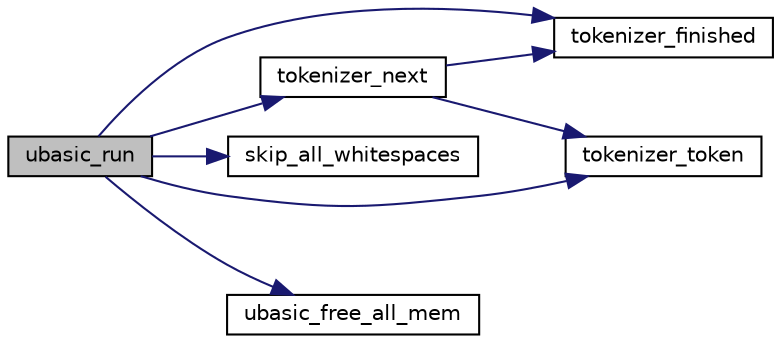 digraph G
{
  edge [fontname="Helvetica",fontsize="10",labelfontname="Helvetica",labelfontsize="10"];
  node [fontname="Helvetica",fontsize="10",shape=record];
  rankdir="LR";
  Node1 [label="ubasic_run",height=0.2,width=0.4,color="black", fillcolor="grey75", style="filled" fontcolor="black"];
  Node1 -> Node2 [color="midnightblue",fontsize="10",style="solid",fontname="Helvetica"];
  Node2 [label="tokenizer_finished",height=0.2,width=0.4,color="black", fillcolor="white", style="filled",URL="$tokenizer_8c.html#a5c2310421eeccd03f6aee214ded8159b"];
  Node1 -> Node3 [color="midnightblue",fontsize="10",style="solid",fontname="Helvetica"];
  Node3 [label="tokenizer_token",height=0.2,width=0.4,color="black", fillcolor="white", style="filled",URL="$tokenizer_8c.html#aa49af21826f177d115a28db11be99c1d"];
  Node1 -> Node4 [color="midnightblue",fontsize="10",style="solid",fontname="Helvetica"];
  Node4 [label="skip_all_whitespaces",height=0.2,width=0.4,color="black", fillcolor="white", style="filled",URL="$tokenizer_8c.html#a0ac73043946f7efab0d3a25fcbb53e58"];
  Node1 -> Node5 [color="midnightblue",fontsize="10",style="solid",fontname="Helvetica"];
  Node5 [label="tokenizer_next",height=0.2,width=0.4,color="black", fillcolor="white", style="filled",URL="$tokenizer_8c.html#ae29a59cfbda31bd3b52e609fef5889b2"];
  Node5 -> Node2 [color="midnightblue",fontsize="10",style="solid",fontname="Helvetica"];
  Node5 -> Node3 [color="midnightblue",fontsize="10",style="solid",fontname="Helvetica"];
  Node1 -> Node6 [color="midnightblue",fontsize="10",style="solid",fontname="Helvetica"];
  Node6 [label="ubasic_free_all_mem",height=0.2,width=0.4,color="black", fillcolor="white", style="filled",URL="$ubasic_8c.html#a2745fd71284fb02853d955dbe44240a8"];
}
